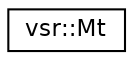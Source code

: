 digraph G
{
  edge [fontname="Helvetica",fontsize="11",labelfontname="Helvetica",labelfontsize="11"];
  node [fontname="Helvetica",fontsize="11",shape=record];
  rankdir="LR";
  Node1 [label="vsr::Mt",height=0.2,width=0.4,color="black", fillcolor="white", style="filled",URL="$classvsr_1_1_mt.html"];
}
